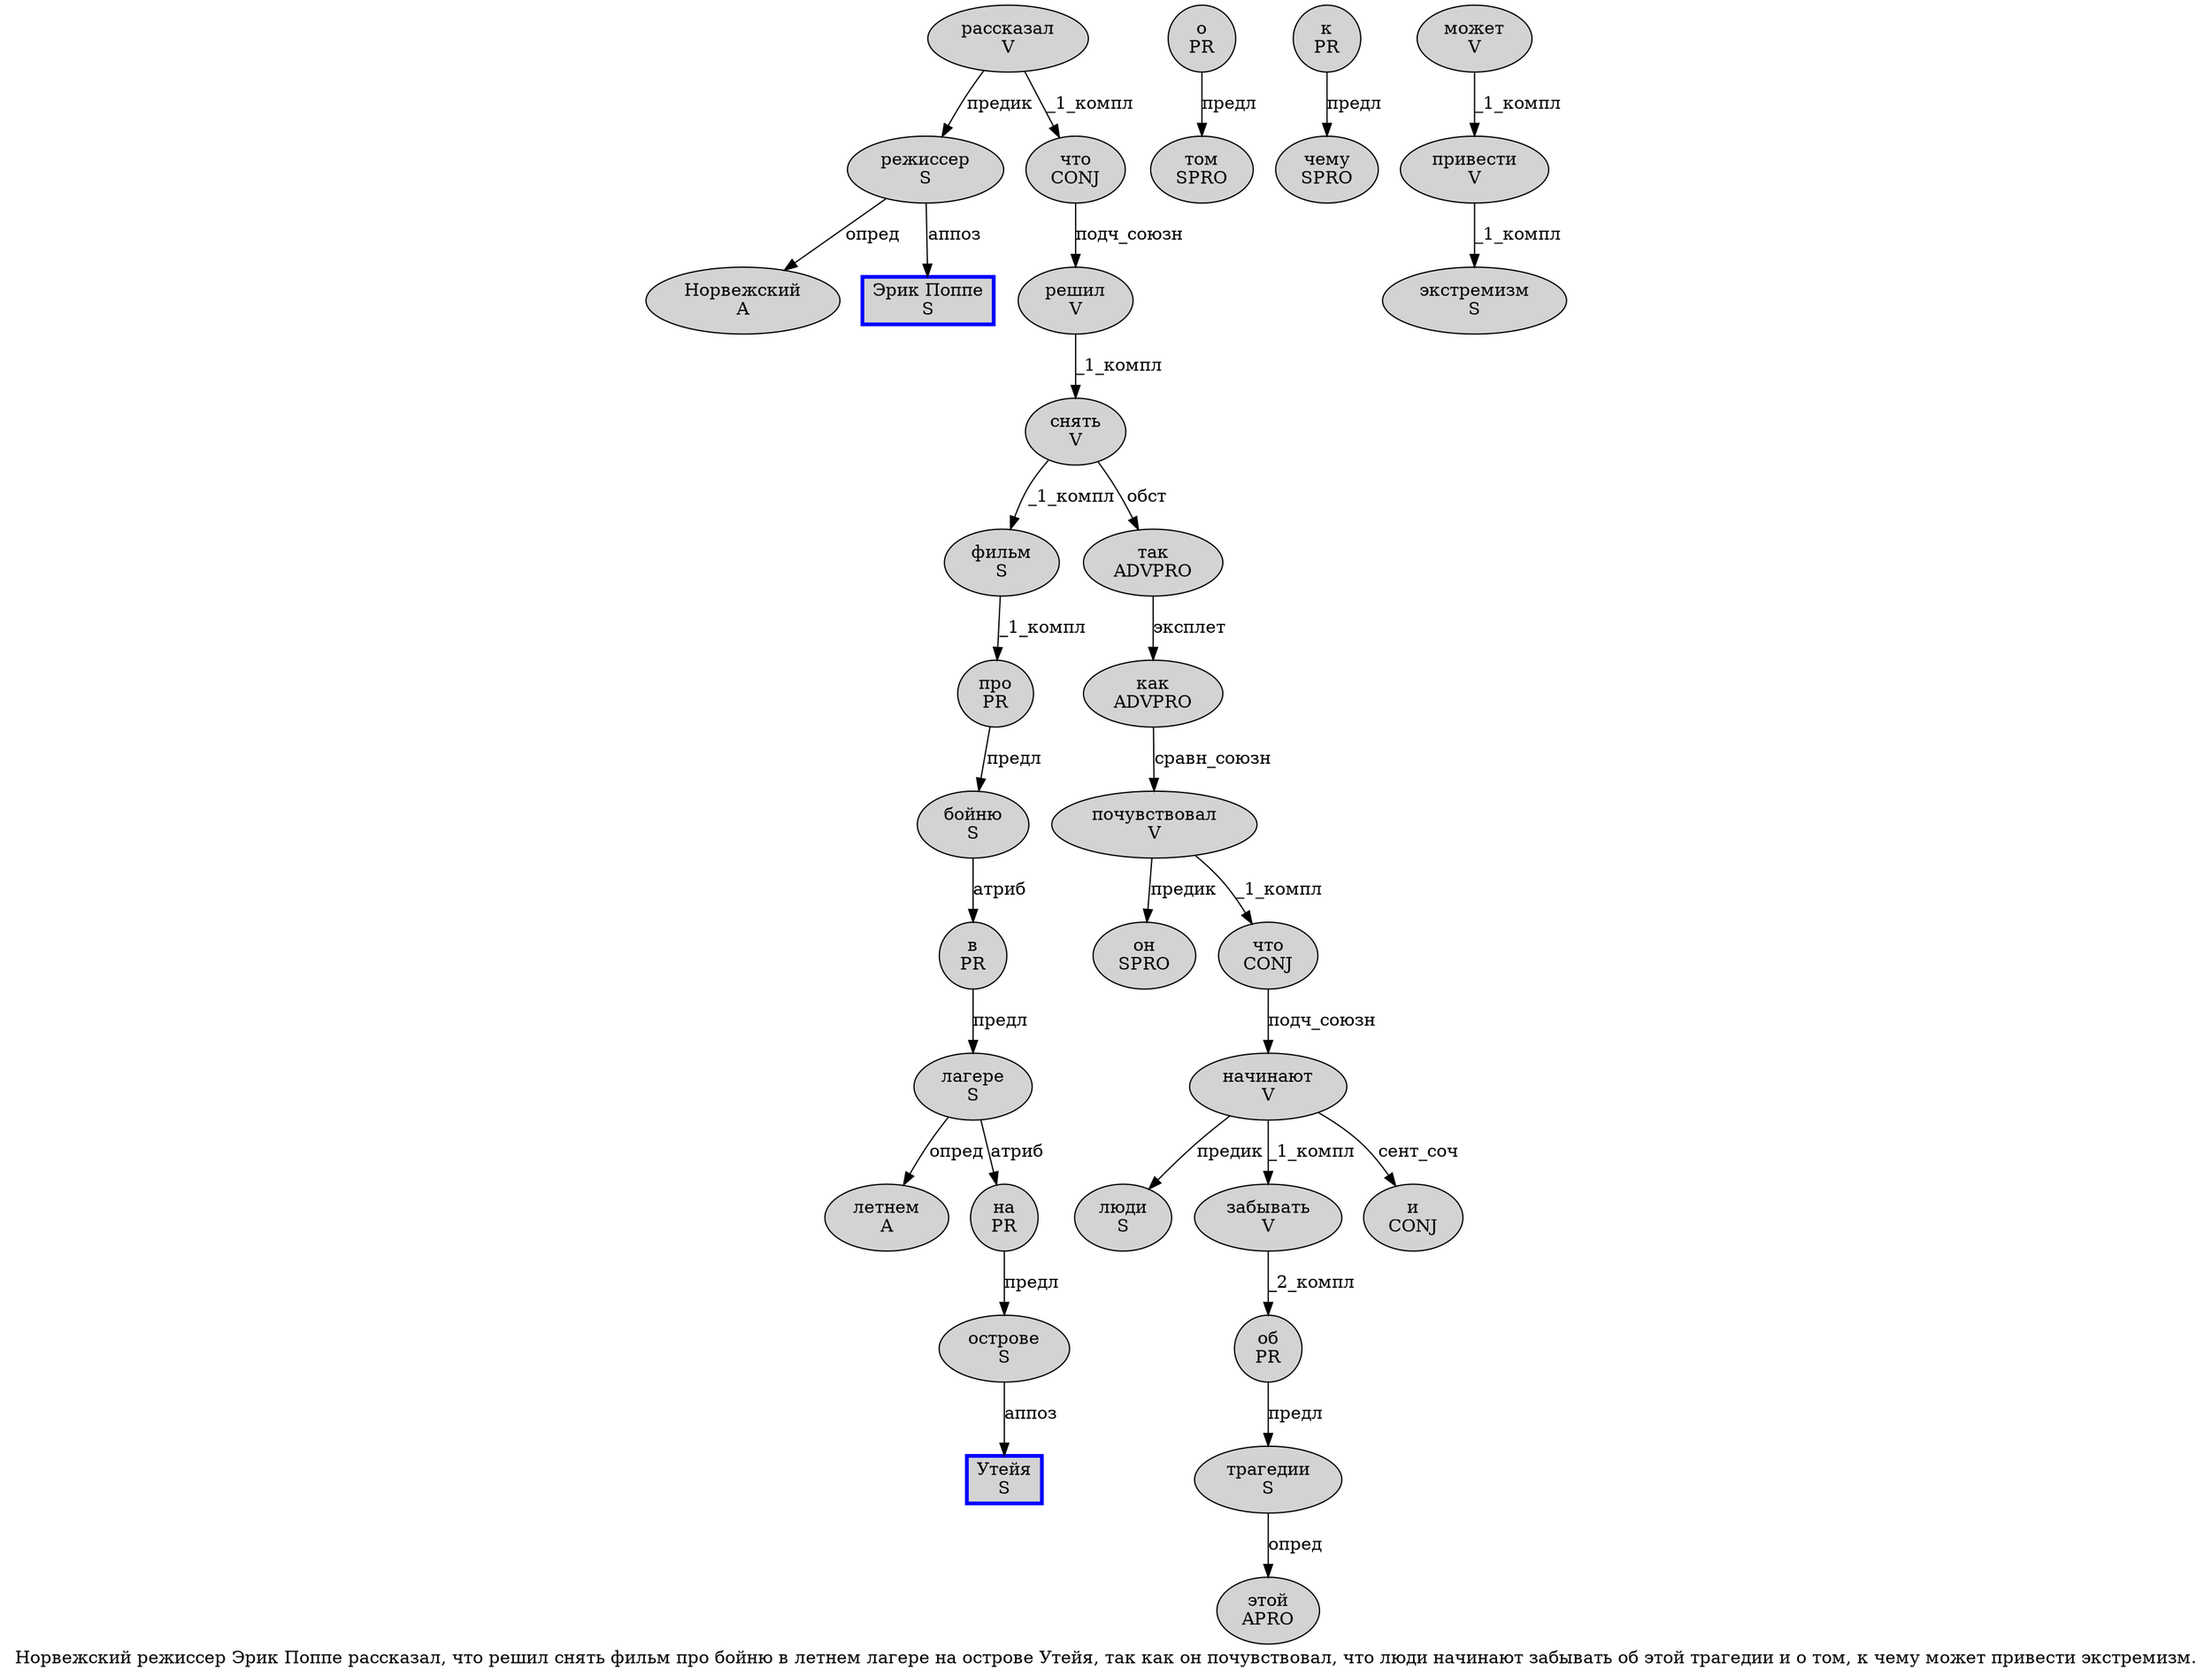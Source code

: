digraph SENTENCE_1721 {
	graph [label="Норвежский режиссер Эрик Поппе рассказал, что решил снять фильм про бойню в летнем лагере на острове Утейя, так как он почувствовал, что люди начинают забывать об этой трагедии и о том, к чему может привести экстремизм."]
	node [style=filled]
		0 [label="Норвежский
A" color="" fillcolor=lightgray penwidth=1 shape=ellipse]
		1 [label="режиссер
S" color="" fillcolor=lightgray penwidth=1 shape=ellipse]
		2 [label="Эрик Поппе
S" color=blue fillcolor=lightgray penwidth=3 shape=box]
		3 [label="рассказал
V" color="" fillcolor=lightgray penwidth=1 shape=ellipse]
		5 [label="что
CONJ" color="" fillcolor=lightgray penwidth=1 shape=ellipse]
		6 [label="решил
V" color="" fillcolor=lightgray penwidth=1 shape=ellipse]
		7 [label="снять
V" color="" fillcolor=lightgray penwidth=1 shape=ellipse]
		8 [label="фильм
S" color="" fillcolor=lightgray penwidth=1 shape=ellipse]
		9 [label="про
PR" color="" fillcolor=lightgray penwidth=1 shape=ellipse]
		10 [label="бойню
S" color="" fillcolor=lightgray penwidth=1 shape=ellipse]
		11 [label="в
PR" color="" fillcolor=lightgray penwidth=1 shape=ellipse]
		12 [label="летнем
A" color="" fillcolor=lightgray penwidth=1 shape=ellipse]
		13 [label="лагере
S" color="" fillcolor=lightgray penwidth=1 shape=ellipse]
		14 [label="на
PR" color="" fillcolor=lightgray penwidth=1 shape=ellipse]
		15 [label="острове
S" color="" fillcolor=lightgray penwidth=1 shape=ellipse]
		16 [label="Утейя
S" color=blue fillcolor=lightgray penwidth=3 shape=box]
		18 [label="так
ADVPRO" color="" fillcolor=lightgray penwidth=1 shape=ellipse]
		19 [label="как
ADVPRO" color="" fillcolor=lightgray penwidth=1 shape=ellipse]
		20 [label="он
SPRO" color="" fillcolor=lightgray penwidth=1 shape=ellipse]
		21 [label="почувствовал
V" color="" fillcolor=lightgray penwidth=1 shape=ellipse]
		23 [label="что
CONJ" color="" fillcolor=lightgray penwidth=1 shape=ellipse]
		24 [label="люди
S" color="" fillcolor=lightgray penwidth=1 shape=ellipse]
		25 [label="начинают
V" color="" fillcolor=lightgray penwidth=1 shape=ellipse]
		26 [label="забывать
V" color="" fillcolor=lightgray penwidth=1 shape=ellipse]
		27 [label="об
PR" color="" fillcolor=lightgray penwidth=1 shape=ellipse]
		28 [label="этой
APRO" color="" fillcolor=lightgray penwidth=1 shape=ellipse]
		29 [label="трагедии
S" color="" fillcolor=lightgray penwidth=1 shape=ellipse]
		30 [label="и
CONJ" color="" fillcolor=lightgray penwidth=1 shape=ellipse]
		31 [label="о
PR" color="" fillcolor=lightgray penwidth=1 shape=ellipse]
		32 [label="том
SPRO" color="" fillcolor=lightgray penwidth=1 shape=ellipse]
		34 [label="к
PR" color="" fillcolor=lightgray penwidth=1 shape=ellipse]
		35 [label="чему
SPRO" color="" fillcolor=lightgray penwidth=1 shape=ellipse]
		36 [label="может
V" color="" fillcolor=lightgray penwidth=1 shape=ellipse]
		37 [label="привести
V" color="" fillcolor=lightgray penwidth=1 shape=ellipse]
		38 [label="экстремизм
S" color="" fillcolor=lightgray penwidth=1 shape=ellipse]
			36 -> 37 [label="_1_компл"]
			3 -> 1 [label="предик"]
			3 -> 5 [label="_1_компл"]
			31 -> 32 [label="предл"]
			9 -> 10 [label="предл"]
			11 -> 13 [label="предл"]
			27 -> 29 [label="предл"]
			7 -> 8 [label="_1_компл"]
			7 -> 18 [label="обст"]
			13 -> 12 [label="опред"]
			13 -> 14 [label="атриб"]
			25 -> 24 [label="предик"]
			25 -> 26 [label="_1_компл"]
			25 -> 30 [label="сент_соч"]
			5 -> 6 [label="подч_союзн"]
			21 -> 20 [label="предик"]
			21 -> 23 [label="_1_компл"]
			15 -> 16 [label="аппоз"]
			14 -> 15 [label="предл"]
			18 -> 19 [label="эксплет"]
			8 -> 9 [label="_1_компл"]
			26 -> 27 [label="_2_компл"]
			34 -> 35 [label="предл"]
			19 -> 21 [label="сравн_союзн"]
			37 -> 38 [label="_1_компл"]
			29 -> 28 [label="опред"]
			10 -> 11 [label="атриб"]
			6 -> 7 [label="_1_компл"]
			23 -> 25 [label="подч_союзн"]
			1 -> 0 [label="опред"]
			1 -> 2 [label="аппоз"]
}